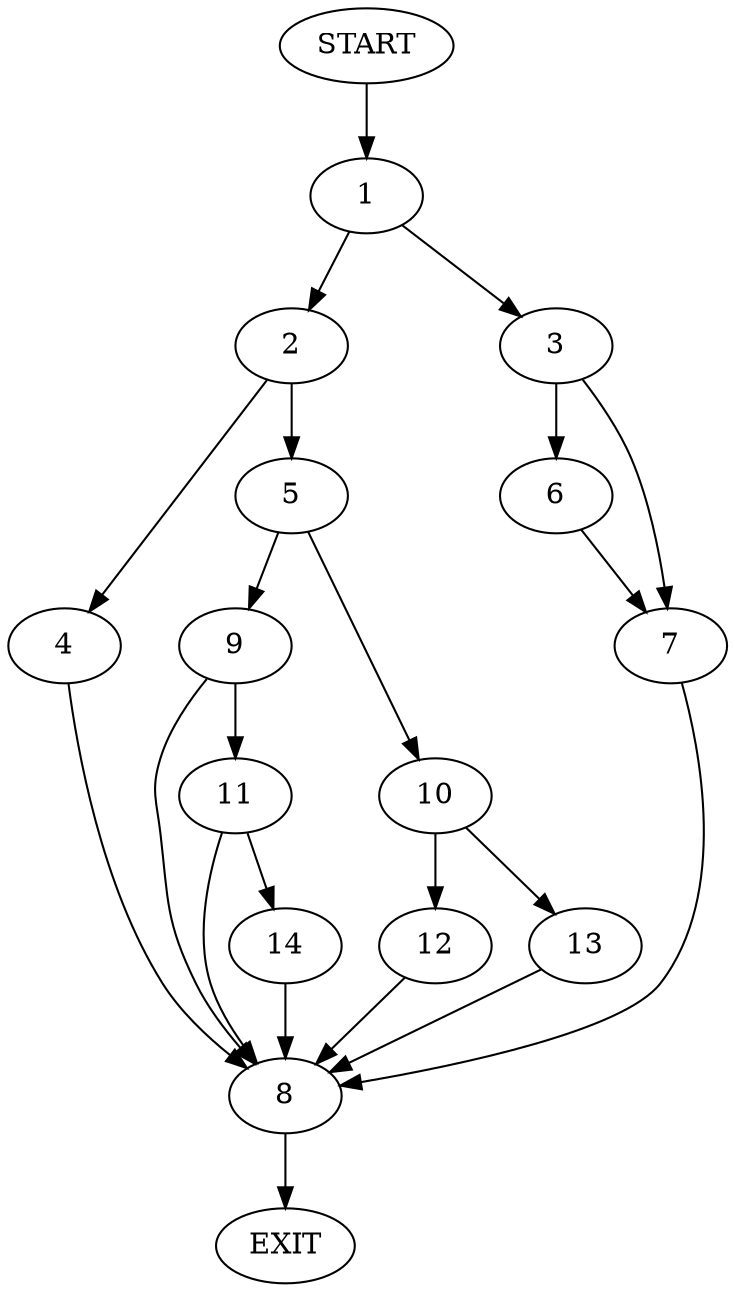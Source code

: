 digraph {
0 [label="START"]
15 [label="EXIT"]
0 -> 1
1 -> 2
1 -> 3
2 -> 4
2 -> 5
3 -> 6
3 -> 7
7 -> 8
6 -> 7
8 -> 15
4 -> 8
5 -> 9
5 -> 10
9 -> 8
9 -> 11
10 -> 12
10 -> 13
12 -> 8
13 -> 8
11 -> 8
11 -> 14
14 -> 8
}
